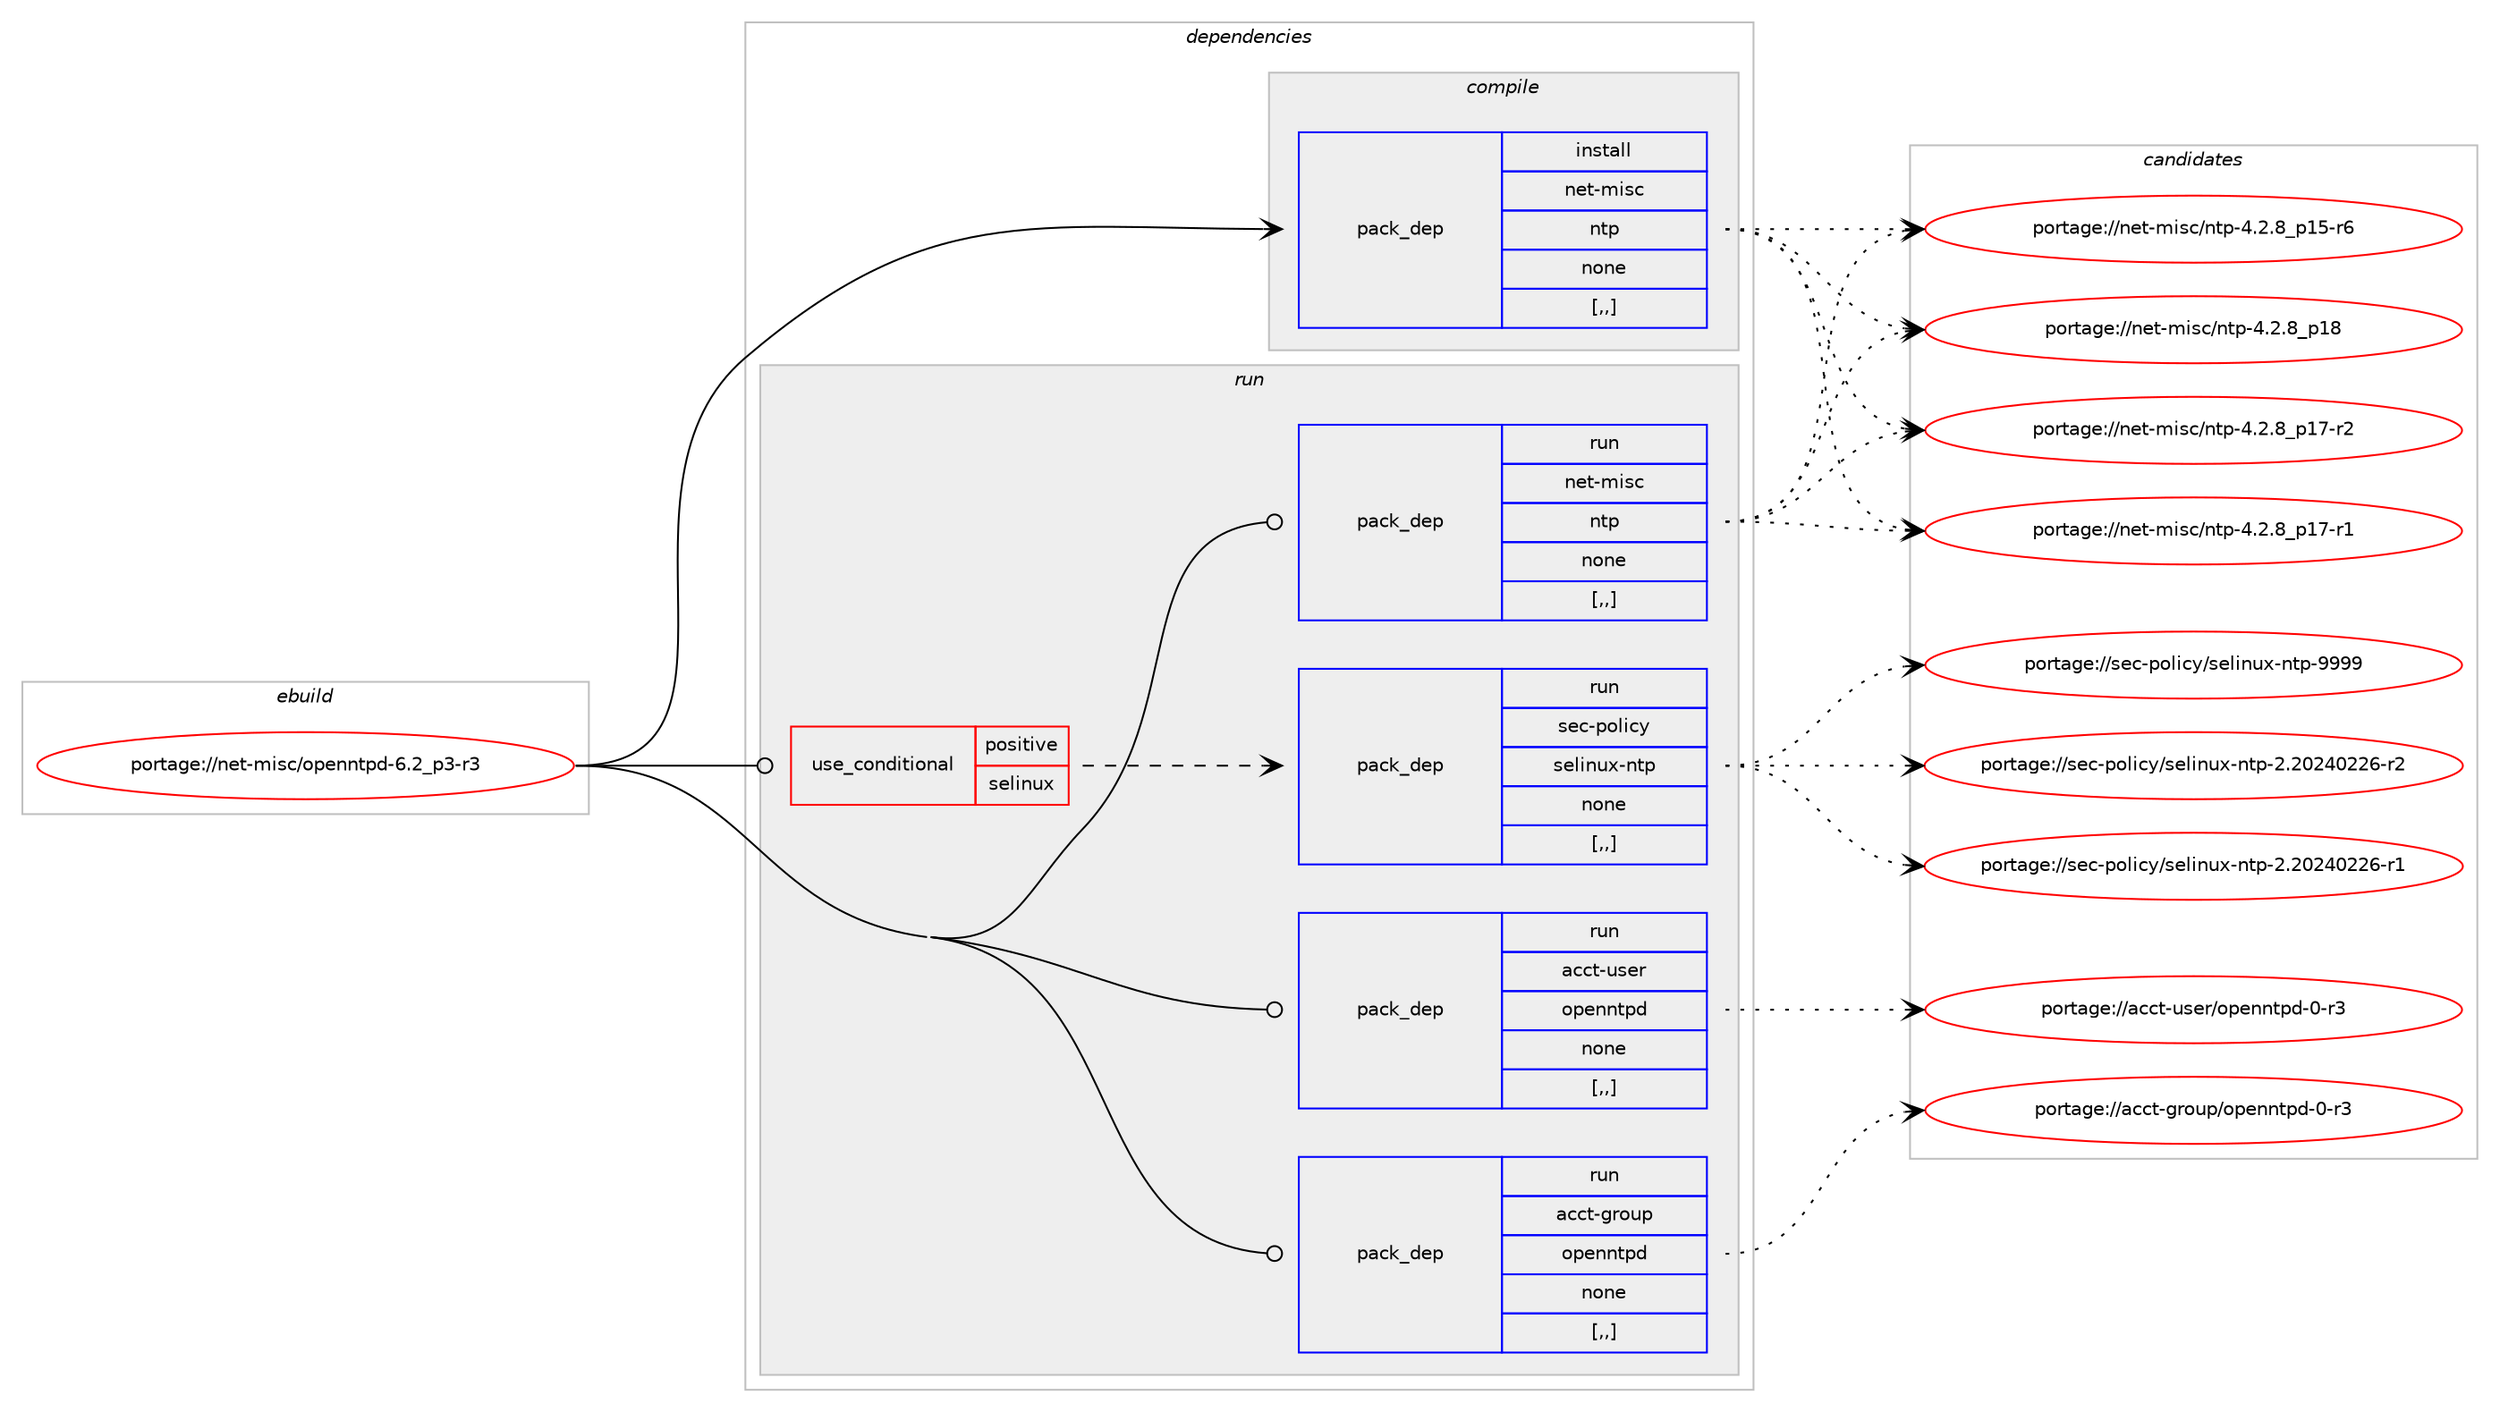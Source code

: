 digraph prolog {

# *************
# Graph options
# *************

newrank=true;
concentrate=true;
compound=true;
graph [rankdir=LR,fontname=Helvetica,fontsize=10,ranksep=1.5];#, ranksep=2.5, nodesep=0.2];
edge  [arrowhead=vee];
node  [fontname=Helvetica,fontsize=10];

# **********
# The ebuild
# **********

subgraph cluster_leftcol {
color=gray;
label=<<i>ebuild</i>>;
id [label="portage://net-misc/openntpd-6.2_p3-r3", color=red, width=4, href="../net-misc/openntpd-6.2_p3-r3.svg"];
}

# ****************
# The dependencies
# ****************

subgraph cluster_midcol {
color=gray;
label=<<i>dependencies</i>>;
subgraph cluster_compile {
fillcolor="#eeeeee";
style=filled;
label=<<i>compile</i>>;
subgraph pack7046 {
dependency11299 [label=<<TABLE BORDER="0" CELLBORDER="1" CELLSPACING="0" CELLPADDING="4" WIDTH="220"><TR><TD ROWSPAN="6" CELLPADDING="30">pack_dep</TD></TR><TR><TD WIDTH="110">install</TD></TR><TR><TD>net-misc</TD></TR><TR><TD>ntp</TD></TR><TR><TD>none</TD></TR><TR><TD>[,,]</TD></TR></TABLE>>, shape=none, color=blue];
}
id:e -> dependency11299:w [weight=20,style="solid",arrowhead="vee"];
}
subgraph cluster_compileandrun {
fillcolor="#eeeeee";
style=filled;
label=<<i>compile and run</i>>;
}
subgraph cluster_run {
fillcolor="#eeeeee";
style=filled;
label=<<i>run</i>>;
subgraph cond4216 {
dependency11300 [label=<<TABLE BORDER="0" CELLBORDER="1" CELLSPACING="0" CELLPADDING="4"><TR><TD ROWSPAN="3" CELLPADDING="10">use_conditional</TD></TR><TR><TD>positive</TD></TR><TR><TD>selinux</TD></TR></TABLE>>, shape=none, color=red];
subgraph pack7047 {
dependency11301 [label=<<TABLE BORDER="0" CELLBORDER="1" CELLSPACING="0" CELLPADDING="4" WIDTH="220"><TR><TD ROWSPAN="6" CELLPADDING="30">pack_dep</TD></TR><TR><TD WIDTH="110">run</TD></TR><TR><TD>sec-policy</TD></TR><TR><TD>selinux-ntp</TD></TR><TR><TD>none</TD></TR><TR><TD>[,,]</TD></TR></TABLE>>, shape=none, color=blue];
}
dependency11300:e -> dependency11301:w [weight=20,style="dashed",arrowhead="vee"];
}
id:e -> dependency11300:w [weight=20,style="solid",arrowhead="odot"];
subgraph pack7048 {
dependency11302 [label=<<TABLE BORDER="0" CELLBORDER="1" CELLSPACING="0" CELLPADDING="4" WIDTH="220"><TR><TD ROWSPAN="6" CELLPADDING="30">pack_dep</TD></TR><TR><TD WIDTH="110">run</TD></TR><TR><TD>acct-group</TD></TR><TR><TD>openntpd</TD></TR><TR><TD>none</TD></TR><TR><TD>[,,]</TD></TR></TABLE>>, shape=none, color=blue];
}
id:e -> dependency11302:w [weight=20,style="solid",arrowhead="odot"];
subgraph pack7049 {
dependency11303 [label=<<TABLE BORDER="0" CELLBORDER="1" CELLSPACING="0" CELLPADDING="4" WIDTH="220"><TR><TD ROWSPAN="6" CELLPADDING="30">pack_dep</TD></TR><TR><TD WIDTH="110">run</TD></TR><TR><TD>acct-user</TD></TR><TR><TD>openntpd</TD></TR><TR><TD>none</TD></TR><TR><TD>[,,]</TD></TR></TABLE>>, shape=none, color=blue];
}
id:e -> dependency11303:w [weight=20,style="solid",arrowhead="odot"];
subgraph pack7050 {
dependency11304 [label=<<TABLE BORDER="0" CELLBORDER="1" CELLSPACING="0" CELLPADDING="4" WIDTH="220"><TR><TD ROWSPAN="6" CELLPADDING="30">pack_dep</TD></TR><TR><TD WIDTH="110">run</TD></TR><TR><TD>net-misc</TD></TR><TR><TD>ntp</TD></TR><TR><TD>none</TD></TR><TR><TD>[,,]</TD></TR></TABLE>>, shape=none, color=blue];
}
id:e -> dependency11304:w [weight=20,style="solid",arrowhead="odot"];
}
}

# **************
# The candidates
# **************

subgraph cluster_choices {
rank=same;
color=gray;
label=<<i>candidates</i>>;

subgraph choice7046 {
color=black;
nodesep=1;
choice110101116451091051159947110116112455246504656951124956 [label="portage://net-misc/ntp-4.2.8_p18", color=red, width=4,href="../net-misc/ntp-4.2.8_p18.svg"];
choice1101011164510910511599471101161124552465046569511249554511450 [label="portage://net-misc/ntp-4.2.8_p17-r2", color=red, width=4,href="../net-misc/ntp-4.2.8_p17-r2.svg"];
choice1101011164510910511599471101161124552465046569511249554511449 [label="portage://net-misc/ntp-4.2.8_p17-r1", color=red, width=4,href="../net-misc/ntp-4.2.8_p17-r1.svg"];
choice1101011164510910511599471101161124552465046569511249534511454 [label="portage://net-misc/ntp-4.2.8_p15-r6", color=red, width=4,href="../net-misc/ntp-4.2.8_p15-r6.svg"];
dependency11299:e -> choice110101116451091051159947110116112455246504656951124956:w [style=dotted,weight="100"];
dependency11299:e -> choice1101011164510910511599471101161124552465046569511249554511450:w [style=dotted,weight="100"];
dependency11299:e -> choice1101011164510910511599471101161124552465046569511249554511449:w [style=dotted,weight="100"];
dependency11299:e -> choice1101011164510910511599471101161124552465046569511249534511454:w [style=dotted,weight="100"];
}
subgraph choice7047 {
color=black;
nodesep=1;
choice11510199451121111081059912147115101108105110117120451101161124557575757 [label="portage://sec-policy/selinux-ntp-9999", color=red, width=4,href="../sec-policy/selinux-ntp-9999.svg"];
choice115101994511211110810599121471151011081051101171204511011611245504650485052485050544511450 [label="portage://sec-policy/selinux-ntp-2.20240226-r2", color=red, width=4,href="../sec-policy/selinux-ntp-2.20240226-r2.svg"];
choice115101994511211110810599121471151011081051101171204511011611245504650485052485050544511449 [label="portage://sec-policy/selinux-ntp-2.20240226-r1", color=red, width=4,href="../sec-policy/selinux-ntp-2.20240226-r1.svg"];
dependency11301:e -> choice11510199451121111081059912147115101108105110117120451101161124557575757:w [style=dotted,weight="100"];
dependency11301:e -> choice115101994511211110810599121471151011081051101171204511011611245504650485052485050544511450:w [style=dotted,weight="100"];
dependency11301:e -> choice115101994511211110810599121471151011081051101171204511011611245504650485052485050544511449:w [style=dotted,weight="100"];
}
subgraph choice7048 {
color=black;
nodesep=1;
choice979999116451031141111171124711111210111011011611210045484511451 [label="portage://acct-group/openntpd-0-r3", color=red, width=4,href="../acct-group/openntpd-0-r3.svg"];
dependency11302:e -> choice979999116451031141111171124711111210111011011611210045484511451:w [style=dotted,weight="100"];
}
subgraph choice7049 {
color=black;
nodesep=1;
choice979999116451171151011144711111210111011011611210045484511451 [label="portage://acct-user/openntpd-0-r3", color=red, width=4,href="../acct-user/openntpd-0-r3.svg"];
dependency11303:e -> choice979999116451171151011144711111210111011011611210045484511451:w [style=dotted,weight="100"];
}
subgraph choice7050 {
color=black;
nodesep=1;
choice110101116451091051159947110116112455246504656951124956 [label="portage://net-misc/ntp-4.2.8_p18", color=red, width=4,href="../net-misc/ntp-4.2.8_p18.svg"];
choice1101011164510910511599471101161124552465046569511249554511450 [label="portage://net-misc/ntp-4.2.8_p17-r2", color=red, width=4,href="../net-misc/ntp-4.2.8_p17-r2.svg"];
choice1101011164510910511599471101161124552465046569511249554511449 [label="portage://net-misc/ntp-4.2.8_p17-r1", color=red, width=4,href="../net-misc/ntp-4.2.8_p17-r1.svg"];
choice1101011164510910511599471101161124552465046569511249534511454 [label="portage://net-misc/ntp-4.2.8_p15-r6", color=red, width=4,href="../net-misc/ntp-4.2.8_p15-r6.svg"];
dependency11304:e -> choice110101116451091051159947110116112455246504656951124956:w [style=dotted,weight="100"];
dependency11304:e -> choice1101011164510910511599471101161124552465046569511249554511450:w [style=dotted,weight="100"];
dependency11304:e -> choice1101011164510910511599471101161124552465046569511249554511449:w [style=dotted,weight="100"];
dependency11304:e -> choice1101011164510910511599471101161124552465046569511249534511454:w [style=dotted,weight="100"];
}
}

}
